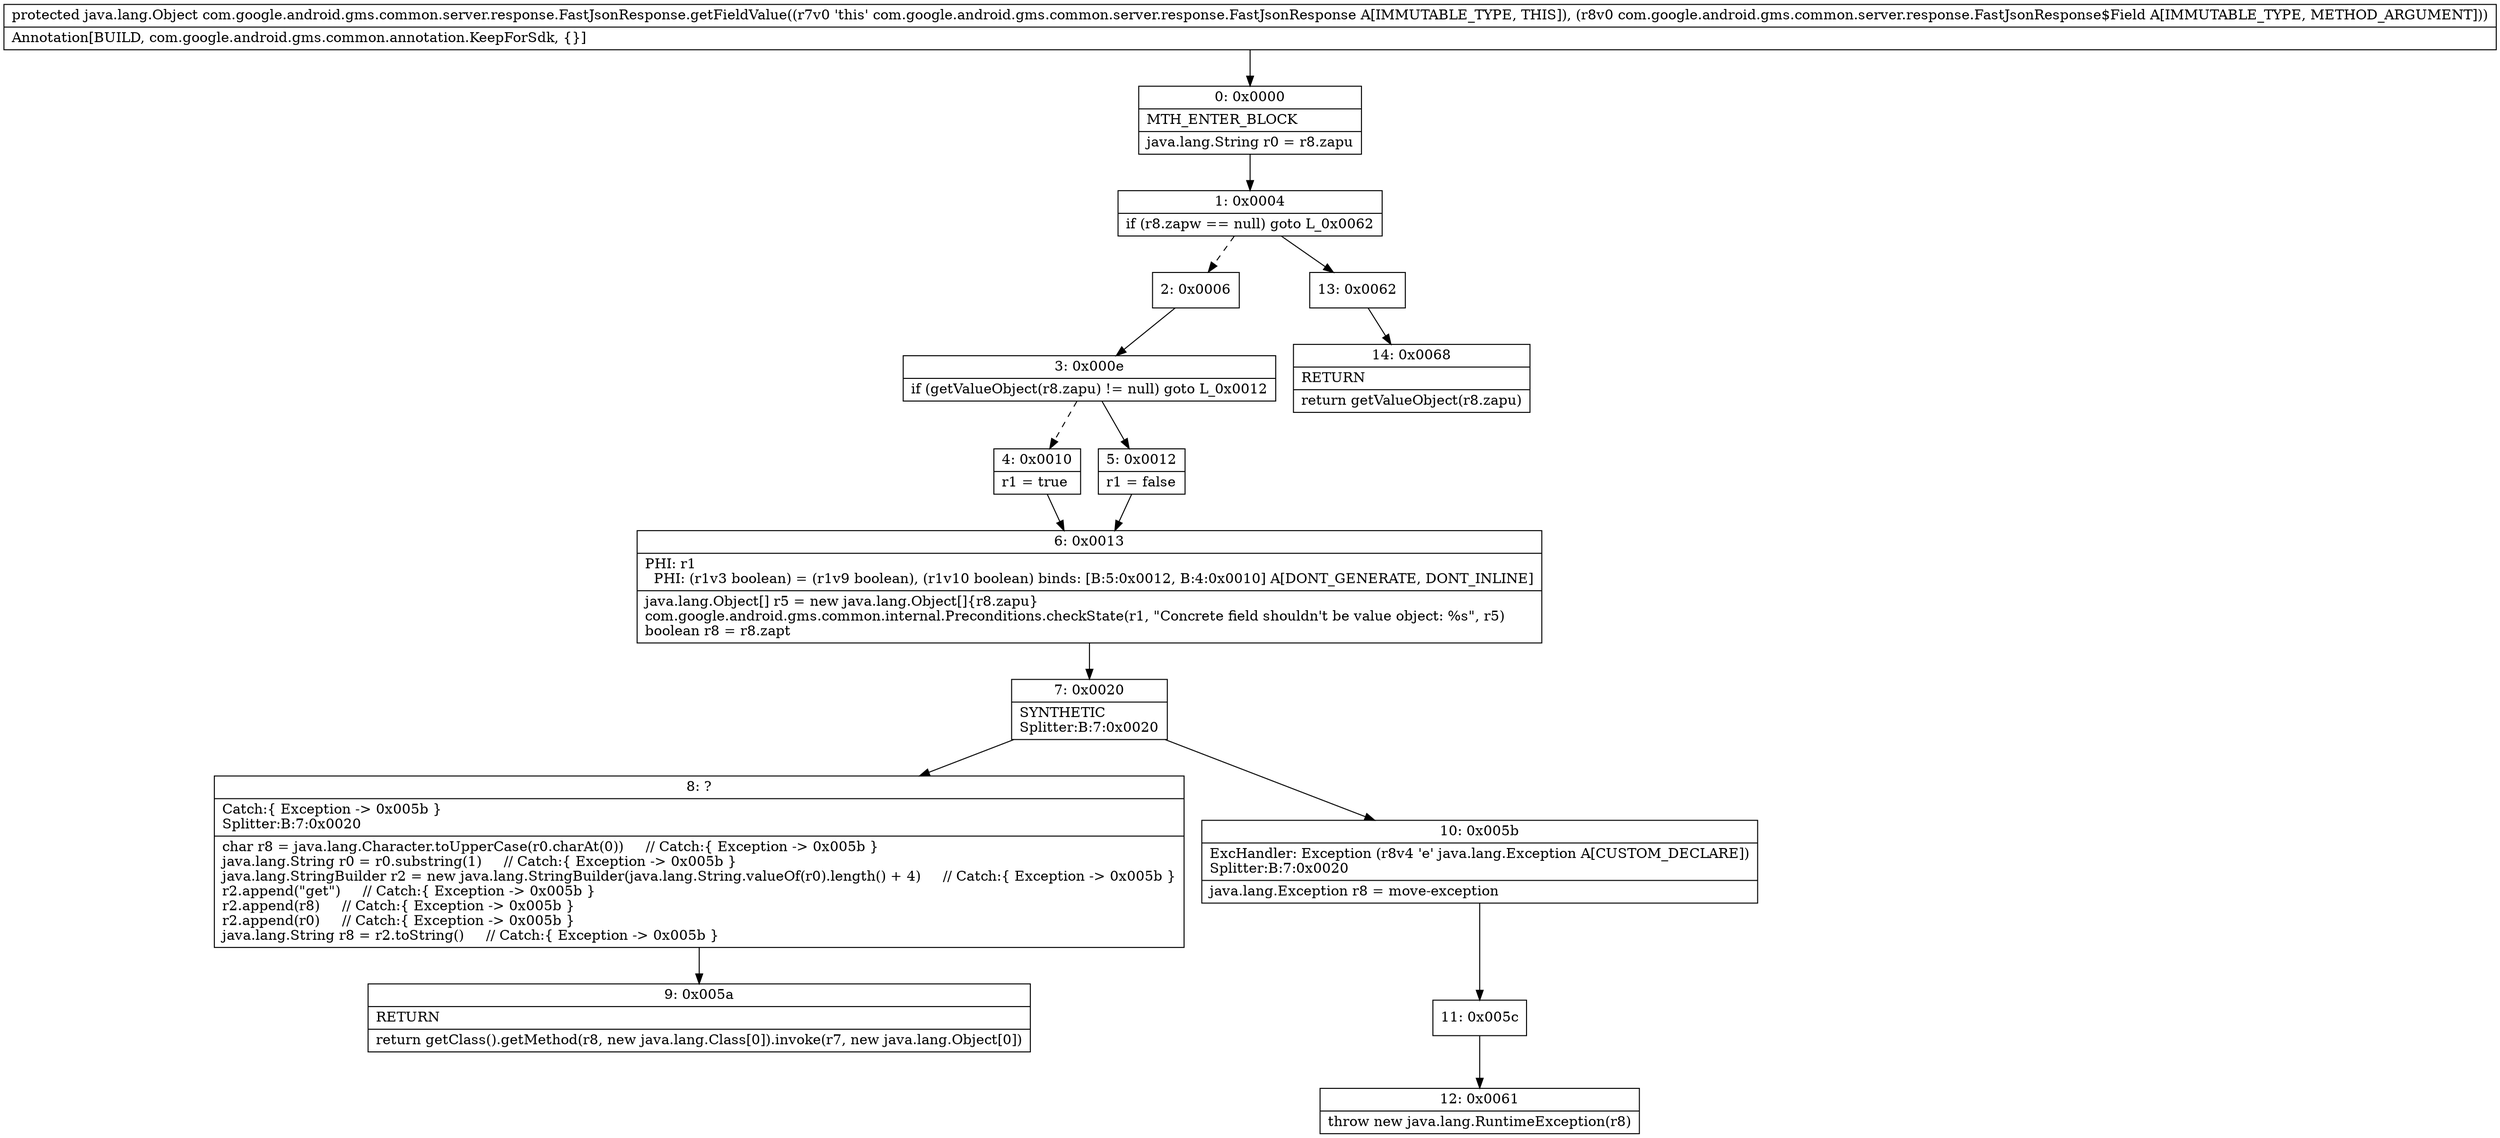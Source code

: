 digraph "CFG forcom.google.android.gms.common.server.response.FastJsonResponse.getFieldValue(Lcom\/google\/android\/gms\/common\/server\/response\/FastJsonResponse$Field;)Ljava\/lang\/Object;" {
Node_0 [shape=record,label="{0\:\ 0x0000|MTH_ENTER_BLOCK\l|java.lang.String r0 = r8.zapu\l}"];
Node_1 [shape=record,label="{1\:\ 0x0004|if (r8.zapw == null) goto L_0x0062\l}"];
Node_2 [shape=record,label="{2\:\ 0x0006}"];
Node_3 [shape=record,label="{3\:\ 0x000e|if (getValueObject(r8.zapu) != null) goto L_0x0012\l}"];
Node_4 [shape=record,label="{4\:\ 0x0010|r1 = true\l}"];
Node_5 [shape=record,label="{5\:\ 0x0012|r1 = false\l}"];
Node_6 [shape=record,label="{6\:\ 0x0013|PHI: r1 \l  PHI: (r1v3 boolean) = (r1v9 boolean), (r1v10 boolean) binds: [B:5:0x0012, B:4:0x0010] A[DONT_GENERATE, DONT_INLINE]\l|java.lang.Object[] r5 = new java.lang.Object[]\{r8.zapu\}\lcom.google.android.gms.common.internal.Preconditions.checkState(r1, \"Concrete field shouldn't be value object: %s\", r5)\lboolean r8 = r8.zapt\l}"];
Node_7 [shape=record,label="{7\:\ 0x0020|SYNTHETIC\lSplitter:B:7:0x0020\l}"];
Node_8 [shape=record,label="{8\:\ ?|Catch:\{ Exception \-\> 0x005b \}\lSplitter:B:7:0x0020\l|char r8 = java.lang.Character.toUpperCase(r0.charAt(0))     \/\/ Catch:\{ Exception \-\> 0x005b \}\ljava.lang.String r0 = r0.substring(1)     \/\/ Catch:\{ Exception \-\> 0x005b \}\ljava.lang.StringBuilder r2 = new java.lang.StringBuilder(java.lang.String.valueOf(r0).length() + 4)     \/\/ Catch:\{ Exception \-\> 0x005b \}\lr2.append(\"get\")     \/\/ Catch:\{ Exception \-\> 0x005b \}\lr2.append(r8)     \/\/ Catch:\{ Exception \-\> 0x005b \}\lr2.append(r0)     \/\/ Catch:\{ Exception \-\> 0x005b \}\ljava.lang.String r8 = r2.toString()     \/\/ Catch:\{ Exception \-\> 0x005b \}\l}"];
Node_9 [shape=record,label="{9\:\ 0x005a|RETURN\l|return getClass().getMethod(r8, new java.lang.Class[0]).invoke(r7, new java.lang.Object[0])\l}"];
Node_10 [shape=record,label="{10\:\ 0x005b|ExcHandler: Exception (r8v4 'e' java.lang.Exception A[CUSTOM_DECLARE])\lSplitter:B:7:0x0020\l|java.lang.Exception r8 = move\-exception\l}"];
Node_11 [shape=record,label="{11\:\ 0x005c}"];
Node_12 [shape=record,label="{12\:\ 0x0061|throw new java.lang.RuntimeException(r8)\l}"];
Node_13 [shape=record,label="{13\:\ 0x0062}"];
Node_14 [shape=record,label="{14\:\ 0x0068|RETURN\l|return getValueObject(r8.zapu)\l}"];
MethodNode[shape=record,label="{protected java.lang.Object com.google.android.gms.common.server.response.FastJsonResponse.getFieldValue((r7v0 'this' com.google.android.gms.common.server.response.FastJsonResponse A[IMMUTABLE_TYPE, THIS]), (r8v0 com.google.android.gms.common.server.response.FastJsonResponse$Field A[IMMUTABLE_TYPE, METHOD_ARGUMENT]))  | Annotation[BUILD, com.google.android.gms.common.annotation.KeepForSdk, \{\}]\l}"];
MethodNode -> Node_0;
Node_0 -> Node_1;
Node_1 -> Node_2[style=dashed];
Node_1 -> Node_13;
Node_2 -> Node_3;
Node_3 -> Node_4[style=dashed];
Node_3 -> Node_5;
Node_4 -> Node_6;
Node_5 -> Node_6;
Node_6 -> Node_7;
Node_7 -> Node_8;
Node_7 -> Node_10;
Node_8 -> Node_9;
Node_10 -> Node_11;
Node_11 -> Node_12;
Node_13 -> Node_14;
}

